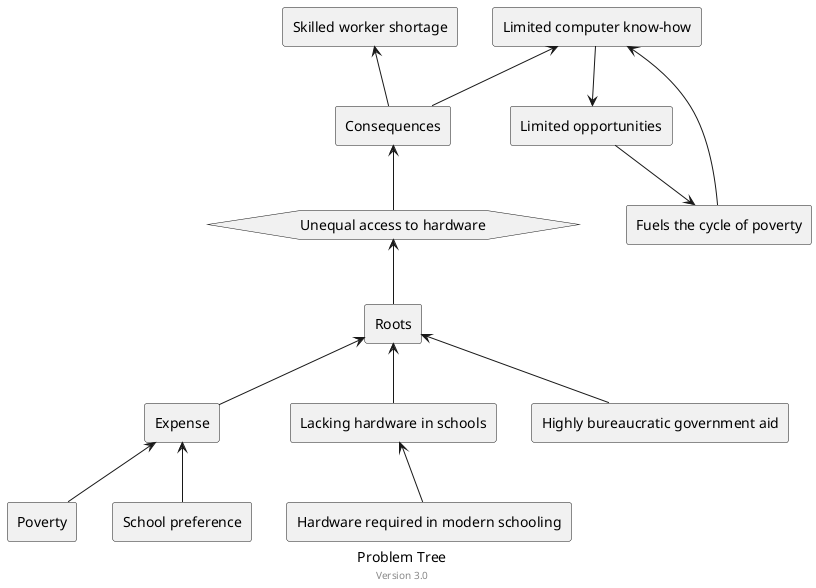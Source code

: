 @startuml

caption Problem Tree
center footer Version 3.0

hexagon "Unequal access to hardware" as R

rectangle "Consequences" as CO
rectangle "Skilled worker shortage"\
as CO1
rectangle "Limited computer know-how"\
as CO2
rectangle "Limited opportunities"\
as CO3
rectangle "Fuels the cycle of poverty"\
as CO4

rectangle "Roots" as CA
rectangle "Expense"\
as CA1
rectangle "Poverty"\
as CA2
rectangle "School preference"\
as CA3
rectangle "Lacking hardware in schools"\
as CA4
rectangle "Highly bureaucratic government aid"\
as CA5
rectangle "Hardware required in modern schooling"\
as CA6

R -u-> CO
CO -u-> CO1
CO -u-> CO2
CO2 --> CO3
CO3 --> CO4
CO4 --> CO2

R <-- CA
CA <-- CA1
CA1 <-- CA2
CA1 <-- CA3
CA <-- CA4
CA <-- CA5
CA4 <-- CA6

@enduml

